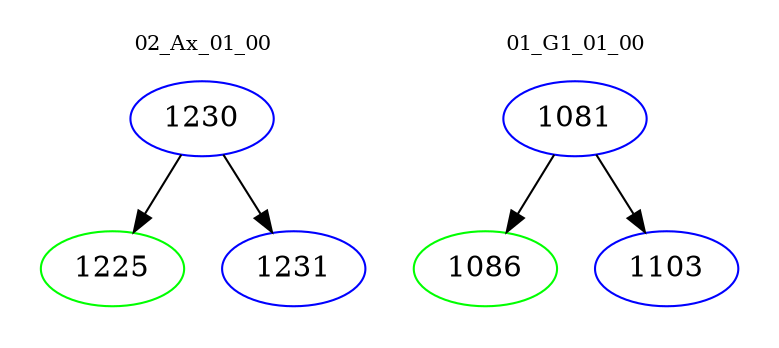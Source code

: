 digraph{
subgraph cluster_0 {
color = white
label = "02_Ax_01_00";
fontsize=10;
T0_1230 [label="1230", color="blue"]
T0_1230 -> T0_1225 [color="black"]
T0_1225 [label="1225", color="green"]
T0_1230 -> T0_1231 [color="black"]
T0_1231 [label="1231", color="blue"]
}
subgraph cluster_1 {
color = white
label = "01_G1_01_00";
fontsize=10;
T1_1081 [label="1081", color="blue"]
T1_1081 -> T1_1086 [color="black"]
T1_1086 [label="1086", color="green"]
T1_1081 -> T1_1103 [color="black"]
T1_1103 [label="1103", color="blue"]
}
}
